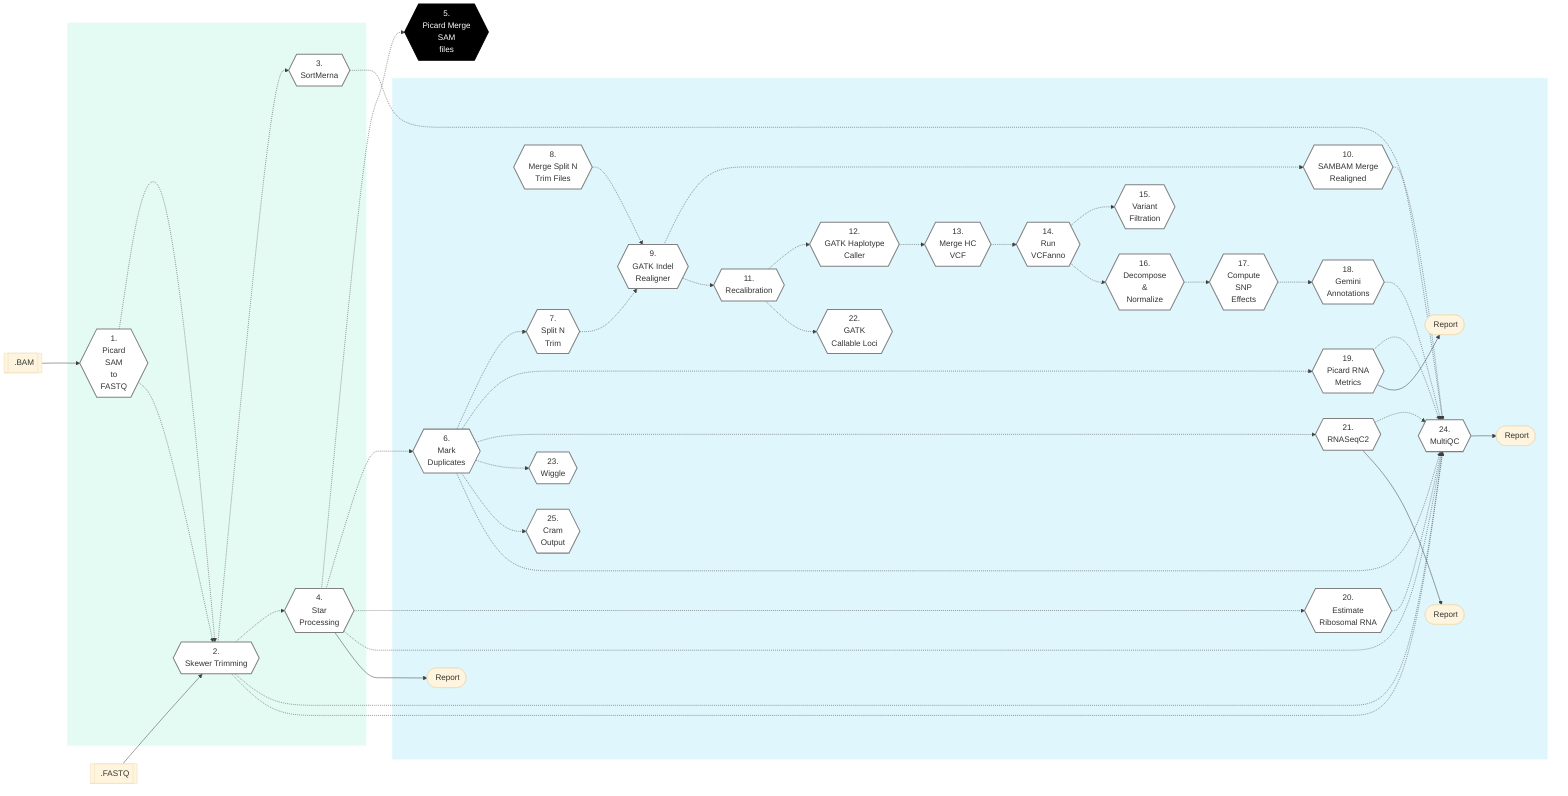 %%{init: {'theme': 'base', 'themeVariables': { 'lineColor': '#404040'}}}%%

        %% GenPipes Schema for rnaseq.py
        %% Ref: https://bitbucket.org/mugqic/genpipes/src/master/pipelines/rnaseq/
        %% Author Shaloo Shalini <shalz@hotmail.com>
        %% -t variants

        graph LR
        Node1{{ 1.<br/> Picard <br/> SAM <br/> to <br/> FASTQ }}:::nodefill
        Node2{{ 2.<br/> Skewer Trimming }}:::nodefill
        Node3{{ 3.<br/> SortMerna }}:::nodefill
        Node4{{ 4.<br/> Star <br/> Processing }}:::nodefill
        Node5{{ 5.<br/> Picard Merge <br/> SAM <br/> files }}:::nodefillblack
        Node6{{ 6.<br/> Mark <br/> Duplicates }}:::nodefill
        Node7{{ 7.<br/> Split N<br/> Trim }}:::nodefill
        Node8{{ 8.<br/> Merge Split N <br/> Trim Files }}:::nodefill
        Node9{{ 9.<br/> GATK Indel<br/>Realigner }}:::nodefill
        Node10{{ 10.<br/> SAMBAM Merge<br/>Realigned }}:::nodefill
        Node11{{ 11.<br/> Recalibration }}:::nodefill
        Node12{{ 12.<br/> GATK Haplotype<br/>Caller }}:::nodefill
        Node13{{ 13.<br/> Merge HC<br/>VCF }}:::nodefill
        Node14{{ 14.<br/> Run<br/>VCFanno }}:::nodefill
        Node15{{ 15.<br/> Variant<br/>Filtration }}:::nodefill
        Node16{{ 16.<br/> Decompose<br/>&<br/> Normalize }}:::nodefill
        Node17{{ 17.<br/> Compute<br/>SNP<br/>Effects }}:::nodefill
        Node18{{ 18.<br/> Gemini<br/>Annotations }}:::nodefill
        Node19{{ 19.<br/> Picard RNA<br/>Metrics }}:::nodefill
        Node20{{ 20.<br/> Estimate<br/>Ribosomal RNA}}:::nodefill
        Node21{{ 21.<br/> RNASeqC2 }}:::nodefill
        Node22{{ 22.<br/> GATK<br/>Callable Loci }}:::nodefill
        Node23{{ 23.<br/> Wiggle }}:::nodefill
        Node24{{ 24.<br/> MultiQC }}:::nodefill
        Node25{{ 25.<br/> Cram <br/> Output }}:::nodefill

        Input1[[fa:fa-file-archive-o .BAM]]
        Input2[[fa:fa-file-archive-o .FASTQ]]

        StarOP([fa:fa-sticky-note-o Report ])
        Rnaseqc2OP([fa:fa-sticky-note-o Report ])
        RnaOP([fa:fa-sticky-note-o Report ])
        MultiQCOP([fa:fa-sticky-note-o Report ])

        Input1 --> Node1 -.-> Node2
        Input2 --> Node2

        Node1 -.-> Node2
        Node2 -.-> Node3 & Node4 & Node24
        Node4 -.-> Node5 & Node6 & Node20
        Node6 -.-> Node7 & Node19 & Node21 & Node23 & Node25
        Node7 & Node8 -.-> Node9
        Node9 -.-> Node10 & Node11
        Node11 -.-> Node12 & Node22
        Node12 -.-> Node13 -.-> Node14
        Node14 -.-> Node15 & Node16
        Node16 -.-> Node17 -.-> Node18 -.-> Node24
        Node2 & Node3 & Node4 & Node6 & Node10 & Node19 & Node20 & Node21 -.-> Node24

        Node4 --> StarOP
        Node19 --> RnaOP
        Node21 --> Rnaseqc2OP
        Node24 --> MultiQCOP

        subgraph readSetSteps[" "]
          Node1
          Node2
          Node3
          Node4
        end
        subgraph sampleSetSteps[" "]
          Node6
          Node7
          Node8
          Node9
          Node10
          Node11
          Node12
          Node13
          Node14
          Node15
          Node16
          Node17
          Node18
          Node19
          Node20
          Node21
          Node22
          Node23
          Node24
          Node25

          StarOP
          Rnaseqc2OP
          RnaOP
          MultiQCOP
        end
        classDef greenRect fill:#E4FBF4,stroke:white
        class readSetSteps greenRect
        classDef blueRect fill:#DEF6FC,stroke:white
        class sampleSetSteps blueRect
        classDef nodefill fill:#ffffff,stroke:gray,stroke-width:2px
        classDef nodefillblack fill:black,stroke:black,color:white,stroke-width:2px